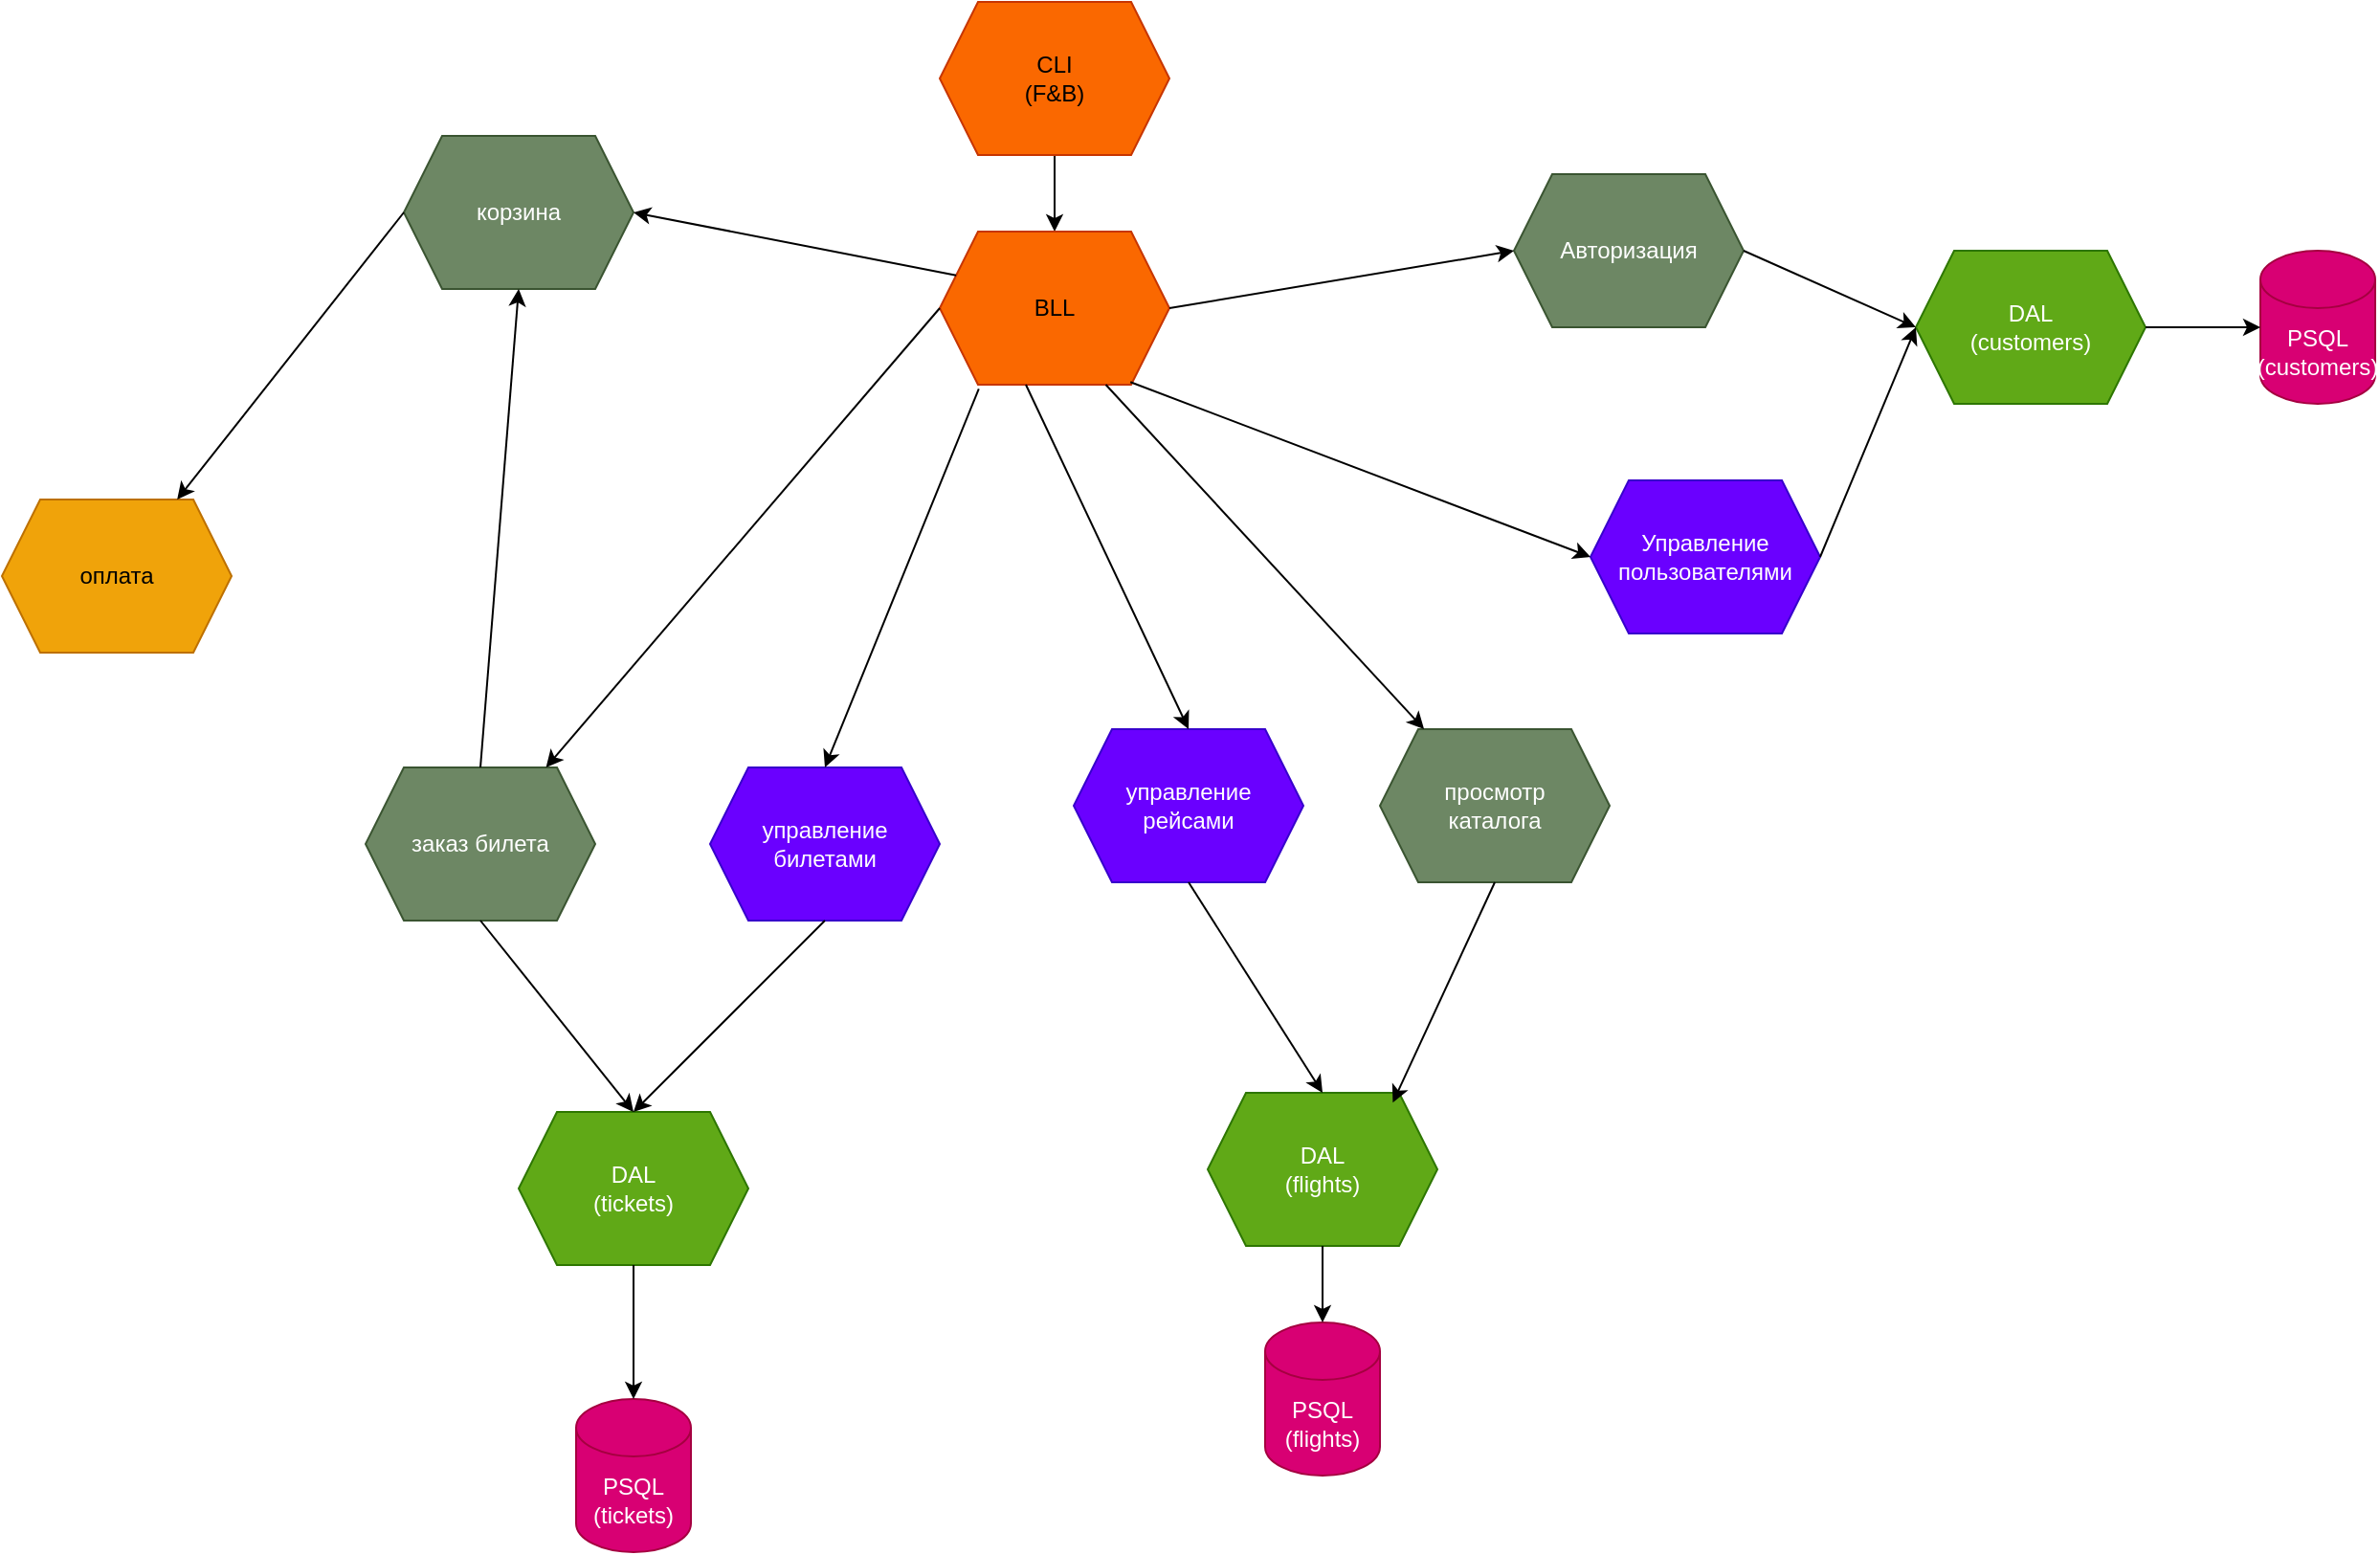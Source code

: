 <mxfile>
    <diagram name="Страница — 1" id="Ao2z26YKdt-CEyVPgPMB">
        <mxGraphModel dx="1520" dy="1136" grid="1" gridSize="10" guides="1" tooltips="1" connect="1" arrows="1" fold="1" page="1" pageScale="1" pageWidth="827" pageHeight="1169" math="0" shadow="0">
            <root>
                <mxCell id="0"/>
                <mxCell id="1" parent="0"/>
                <mxCell id="9SHoVQrZI-vfcVUKv0su-3" value="" style="edgeStyle=orthogonalEdgeStyle;rounded=0;orthogonalLoop=1;jettySize=auto;html=1;" parent="1" source="9SHoVQrZI-vfcVUKv0su-1" target="9SHoVQrZI-vfcVUKv0su-2" edge="1">
                    <mxGeometry relative="1" as="geometry"/>
                </mxCell>
                <mxCell id="9SHoVQrZI-vfcVUKv0su-1" value="CLI&lt;div&gt;(F&amp;amp;B)&lt;/div&gt;" style="shape=hexagon;perimeter=hexagonPerimeter2;whiteSpace=wrap;html=1;fixedSize=1;fillColor=#fa6800;fontColor=#000000;strokeColor=#C73500;" parent="1" vertex="1">
                    <mxGeometry x="540" y="200" width="120" height="80" as="geometry"/>
                </mxCell>
                <mxCell id="9SHoVQrZI-vfcVUKv0su-2" value="BLL" style="shape=hexagon;perimeter=hexagonPerimeter2;whiteSpace=wrap;html=1;fixedSize=1;fillColor=#fa6800;fontColor=#000000;strokeColor=#C73500;" parent="1" vertex="1">
                    <mxGeometry x="540" y="320" width="120" height="80" as="geometry"/>
                </mxCell>
                <mxCell id="9SHoVQrZI-vfcVUKv0su-4" value="Авторизация" style="shape=hexagon;perimeter=hexagonPerimeter2;whiteSpace=wrap;html=1;fixedSize=1;fillColor=#6d8764;fontColor=#ffffff;strokeColor=#3A5431;" parent="1" vertex="1">
                    <mxGeometry x="840" y="290" width="120" height="80" as="geometry"/>
                </mxCell>
                <mxCell id="9SHoVQrZI-vfcVUKv0su-6" value="DAL&lt;div&gt;(customers)&lt;/div&gt;" style="shape=hexagon;perimeter=hexagonPerimeter2;whiteSpace=wrap;html=1;fixedSize=1;fillColor=#60a917;fontColor=#ffffff;strokeColor=#2D7600;" parent="1" vertex="1">
                    <mxGeometry x="1050" y="330" width="120" height="80" as="geometry"/>
                </mxCell>
                <mxCell id="9SHoVQrZI-vfcVUKv0su-8" value="PSQL&lt;div&gt;(customers)&lt;/div&gt;" style="shape=cylinder3;whiteSpace=wrap;html=1;boundedLbl=1;backgroundOutline=1;size=15;fillColor=#d80073;fontColor=#ffffff;strokeColor=#A50040;" parent="1" vertex="1">
                    <mxGeometry x="1230" y="330" width="60" height="80" as="geometry"/>
                </mxCell>
                <mxCell id="9SHoVQrZI-vfcVUKv0su-10" value="" style="endArrow=classic;html=1;rounded=0;exitX=1;exitY=0.5;exitDx=0;exitDy=0;entryX=0;entryY=0.5;entryDx=0;entryDy=0;" parent="1" source="9SHoVQrZI-vfcVUKv0su-2" target="9SHoVQrZI-vfcVUKv0su-4" edge="1">
                    <mxGeometry width="50" height="50" relative="1" as="geometry">
                        <mxPoint x="660" y="480" as="sourcePoint"/>
                        <mxPoint x="710" y="430" as="targetPoint"/>
                    </mxGeometry>
                </mxCell>
                <mxCell id="9SHoVQrZI-vfcVUKv0su-11" value="" style="endArrow=classic;html=1;rounded=0;exitX=1;exitY=0.5;exitDx=0;exitDy=0;entryX=0;entryY=0.5;entryDx=0;entryDy=0;" parent="1" source="9SHoVQrZI-vfcVUKv0su-4" target="9SHoVQrZI-vfcVUKv0su-6" edge="1">
                    <mxGeometry width="50" height="50" relative="1" as="geometry">
                        <mxPoint x="660" y="480" as="sourcePoint"/>
                        <mxPoint x="710" y="430" as="targetPoint"/>
                    </mxGeometry>
                </mxCell>
                <mxCell id="9SHoVQrZI-vfcVUKv0su-12" value="" style="endArrow=classic;html=1;rounded=0;entryX=0;entryY=0.5;entryDx=0;entryDy=0;entryPerimeter=0;exitX=1;exitY=0.5;exitDx=0;exitDy=0;" parent="1" source="9SHoVQrZI-vfcVUKv0su-6" target="9SHoVQrZI-vfcVUKv0su-8" edge="1">
                    <mxGeometry width="50" height="50" relative="1" as="geometry">
                        <mxPoint x="1040" y="460" as="sourcePoint"/>
                        <mxPoint x="1090" y="410" as="targetPoint"/>
                    </mxGeometry>
                </mxCell>
                <mxCell id="9SHoVQrZI-vfcVUKv0su-13" value="оплата" style="shape=hexagon;perimeter=hexagonPerimeter2;whiteSpace=wrap;html=1;fixedSize=1;fillColor=#f0a30a;fontColor=#000000;strokeColor=#BD7000;" parent="1" vertex="1">
                    <mxGeometry x="50" y="460" width="120" height="80" as="geometry"/>
                </mxCell>
                <mxCell id="9SHoVQrZI-vfcVUKv0su-14" value="заказ билета" style="shape=hexagon;perimeter=hexagonPerimeter2;whiteSpace=wrap;html=1;fixedSize=1;fillColor=#6d8764;strokeColor=#3A5431;fontColor=#ffffff;" parent="1" vertex="1">
                    <mxGeometry x="240" y="600" width="120" height="80" as="geometry"/>
                </mxCell>
                <mxCell id="9SHoVQrZI-vfcVUKv0su-15" value="корзина" style="shape=hexagon;perimeter=hexagonPerimeter2;whiteSpace=wrap;html=1;fixedSize=1;fillColor=#6d8764;fontColor=#ffffff;strokeColor=#3A5431;" parent="1" vertex="1">
                    <mxGeometry x="260" y="270" width="120" height="80" as="geometry"/>
                </mxCell>
                <mxCell id="9SHoVQrZI-vfcVUKv0su-16" value="просмотр&lt;div&gt;каталога&lt;/div&gt;" style="shape=hexagon;perimeter=hexagonPerimeter2;whiteSpace=wrap;html=1;fixedSize=1;fillColor=#6d8764;fontColor=#ffffff;strokeColor=#3A5431;" parent="1" vertex="1">
                    <mxGeometry x="770" y="580" width="120" height="80" as="geometry"/>
                </mxCell>
                <mxCell id="9SHoVQrZI-vfcVUKv0su-17" value="Управление&lt;div&gt;пользователями&lt;/div&gt;" style="shape=hexagon;perimeter=hexagonPerimeter2;whiteSpace=wrap;html=1;fixedSize=1;fillColor=#6a00ff;fontColor=#ffffff;strokeColor=#3700CC;" parent="1" vertex="1">
                    <mxGeometry x="880" y="450" width="120" height="80" as="geometry"/>
                </mxCell>
                <mxCell id="9SHoVQrZI-vfcVUKv0su-18" value="управление&lt;div&gt;рейсами&lt;/div&gt;" style="shape=hexagon;perimeter=hexagonPerimeter2;whiteSpace=wrap;html=1;fixedSize=1;fillColor=#6a00ff;fontColor=#ffffff;strokeColor=#3700CC;" parent="1" vertex="1">
                    <mxGeometry x="610" y="580" width="120" height="80" as="geometry"/>
                </mxCell>
                <mxCell id="9SHoVQrZI-vfcVUKv0su-19" value="управление&lt;div&gt;билетами&lt;/div&gt;" style="shape=hexagon;perimeter=hexagonPerimeter2;whiteSpace=wrap;html=1;fixedSize=1;fillColor=#6a00ff;fontColor=#ffffff;strokeColor=#3700CC;" parent="1" vertex="1">
                    <mxGeometry x="420" y="600" width="120" height="80" as="geometry"/>
                </mxCell>
                <mxCell id="9SHoVQrZI-vfcVUKv0su-20" value="" style="endArrow=classic;html=1;rounded=0;entryX=0;entryY=0.5;entryDx=0;entryDy=0;exitX=1;exitY=0.5;exitDx=0;exitDy=0;" parent="1" source="9SHoVQrZI-vfcVUKv0su-17" target="9SHoVQrZI-vfcVUKv0su-6" edge="1">
                    <mxGeometry width="50" height="50" relative="1" as="geometry">
                        <mxPoint x="660" y="540" as="sourcePoint"/>
                        <mxPoint x="710" y="490" as="targetPoint"/>
                    </mxGeometry>
                </mxCell>
                <mxCell id="9SHoVQrZI-vfcVUKv0su-21" value="" style="endArrow=classic;html=1;rounded=0;entryX=0;entryY=0.5;entryDx=0;entryDy=0;exitX=0.83;exitY=0.983;exitDx=0;exitDy=0;exitPerimeter=0;" parent="1" source="9SHoVQrZI-vfcVUKv0su-2" target="9SHoVQrZI-vfcVUKv0su-17" edge="1">
                    <mxGeometry width="50" height="50" relative="1" as="geometry">
                        <mxPoint x="740" y="520" as="sourcePoint"/>
                        <mxPoint x="790" y="470" as="targetPoint"/>
                    </mxGeometry>
                </mxCell>
                <mxCell id="HxSwZKT3O60TEKE-XJKh-1" value="" style="endArrow=classic;html=1;rounded=0;exitX=0.723;exitY=1;exitDx=0;exitDy=0;exitPerimeter=0;" parent="1" source="9SHoVQrZI-vfcVUKv0su-2" target="9SHoVQrZI-vfcVUKv0su-16" edge="1">
                    <mxGeometry width="50" height="50" relative="1" as="geometry">
                        <mxPoint x="480" y="390" as="sourcePoint"/>
                        <mxPoint x="530" y="340" as="targetPoint"/>
                    </mxGeometry>
                </mxCell>
                <mxCell id="HxSwZKT3O60TEKE-XJKh-3" value="" style="endArrow=classic;html=1;rounded=0;exitX=0;exitY=0.5;exitDx=0;exitDy=0;" parent="1" source="9SHoVQrZI-vfcVUKv0su-2" target="9SHoVQrZI-vfcVUKv0su-14" edge="1">
                    <mxGeometry width="50" height="50" relative="1" as="geometry">
                        <mxPoint x="550" y="500" as="sourcePoint"/>
                        <mxPoint x="600" y="450" as="targetPoint"/>
                    </mxGeometry>
                </mxCell>
                <mxCell id="HxSwZKT3O60TEKE-XJKh-4" value="" style="endArrow=classic;html=1;rounded=0;exitX=0;exitY=0.25;exitDx=0;exitDy=0;entryX=1;entryY=0.5;entryDx=0;entryDy=0;" parent="1" source="9SHoVQrZI-vfcVUKv0su-2" target="9SHoVQrZI-vfcVUKv0su-15" edge="1">
                    <mxGeometry width="50" height="50" relative="1" as="geometry">
                        <mxPoint x="590" y="570" as="sourcePoint"/>
                        <mxPoint x="640" y="520" as="targetPoint"/>
                    </mxGeometry>
                </mxCell>
                <mxCell id="HxSwZKT3O60TEKE-XJKh-5" value="" style="endArrow=classic;html=1;rounded=0;exitX=0.17;exitY=1.027;exitDx=0;exitDy=0;entryX=0.5;entryY=0;entryDx=0;entryDy=0;exitPerimeter=0;" parent="1" source="9SHoVQrZI-vfcVUKv0su-2" target="9SHoVQrZI-vfcVUKv0su-19" edge="1">
                    <mxGeometry width="50" height="50" relative="1" as="geometry">
                        <mxPoint x="750" y="570" as="sourcePoint"/>
                        <mxPoint x="800" y="520" as="targetPoint"/>
                    </mxGeometry>
                </mxCell>
                <mxCell id="HxSwZKT3O60TEKE-XJKh-7" value="DAL&lt;div&gt;(flights&lt;span style=&quot;background-color: initial;&quot;&gt;)&lt;/span&gt;&lt;/div&gt;" style="shape=hexagon;perimeter=hexagonPerimeter2;whiteSpace=wrap;html=1;fixedSize=1;fillColor=#60a917;fontColor=#ffffff;strokeColor=#2D7600;" parent="1" vertex="1">
                    <mxGeometry x="680" y="770" width="120" height="80" as="geometry"/>
                </mxCell>
                <mxCell id="HxSwZKT3O60TEKE-XJKh-8" value="PSQL&lt;div&gt;(flights)&lt;/div&gt;" style="shape=cylinder3;whiteSpace=wrap;html=1;boundedLbl=1;backgroundOutline=1;size=15;fillColor=#d80073;fontColor=#ffffff;strokeColor=#A50040;" parent="1" vertex="1">
                    <mxGeometry x="710" y="890" width="60" height="80" as="geometry"/>
                </mxCell>
                <mxCell id="HxSwZKT3O60TEKE-XJKh-9" value="" style="endArrow=classic;html=1;rounded=0;entryX=0.5;entryY=0;entryDx=0;entryDy=0;entryPerimeter=0;exitX=0.5;exitY=1;exitDx=0;exitDy=0;" parent="1" source="HxSwZKT3O60TEKE-XJKh-7" target="HxSwZKT3O60TEKE-XJKh-8" edge="1">
                    <mxGeometry width="50" height="50" relative="1" as="geometry">
                        <mxPoint x="900" y="790" as="sourcePoint"/>
                        <mxPoint x="950" y="740" as="targetPoint"/>
                    </mxGeometry>
                </mxCell>
                <mxCell id="HxSwZKT3O60TEKE-XJKh-10" value="DAL&lt;div&gt;(tickets&lt;span style=&quot;background-color: initial;&quot;&gt;)&lt;/span&gt;&lt;/div&gt;" style="shape=hexagon;perimeter=hexagonPerimeter2;whiteSpace=wrap;html=1;fixedSize=1;fillColor=#60a917;fontColor=#ffffff;strokeColor=#2D7600;" parent="1" vertex="1">
                    <mxGeometry x="320" y="780" width="120" height="80" as="geometry"/>
                </mxCell>
                <mxCell id="HxSwZKT3O60TEKE-XJKh-11" value="PSQL&lt;div&gt;(tickets)&lt;/div&gt;" style="shape=cylinder3;whiteSpace=wrap;html=1;boundedLbl=1;backgroundOutline=1;size=15;fillColor=#d80073;fontColor=#ffffff;strokeColor=#A50040;" parent="1" vertex="1">
                    <mxGeometry x="350" y="930" width="60" height="80" as="geometry"/>
                </mxCell>
                <mxCell id="HxSwZKT3O60TEKE-XJKh-12" value="" style="endArrow=classic;html=1;rounded=0;entryX=0.5;entryY=0;entryDx=0;entryDy=0;entryPerimeter=0;exitX=0.5;exitY=1;exitDx=0;exitDy=0;" parent="1" source="HxSwZKT3O60TEKE-XJKh-10" target="HxSwZKT3O60TEKE-XJKh-11" edge="1">
                    <mxGeometry width="50" height="50" relative="1" as="geometry">
                        <mxPoint x="670" y="940" as="sourcePoint"/>
                        <mxPoint x="720" y="890" as="targetPoint"/>
                    </mxGeometry>
                </mxCell>
                <mxCell id="HxSwZKT3O60TEKE-XJKh-13" value="" style="endArrow=classic;html=1;rounded=0;entryX=0.5;entryY=0;entryDx=0;entryDy=0;exitX=0.5;exitY=1;exitDx=0;exitDy=0;" parent="1" source="9SHoVQrZI-vfcVUKv0su-18" target="HxSwZKT3O60TEKE-XJKh-7" edge="1">
                    <mxGeometry width="50" height="50" relative="1" as="geometry">
                        <mxPoint x="930" y="650" as="sourcePoint"/>
                        <mxPoint x="980" y="600" as="targetPoint"/>
                    </mxGeometry>
                </mxCell>
                <mxCell id="HxSwZKT3O60TEKE-XJKh-14" value="" style="endArrow=classic;html=1;rounded=0;exitX=0.5;exitY=1;exitDx=0;exitDy=0;entryX=0.806;entryY=0.064;entryDx=0;entryDy=0;entryPerimeter=0;" parent="1" source="9SHoVQrZI-vfcVUKv0su-16" target="HxSwZKT3O60TEKE-XJKh-7" edge="1">
                    <mxGeometry width="50" height="50" relative="1" as="geometry">
                        <mxPoint x="780" y="810" as="sourcePoint"/>
                        <mxPoint x="830" y="760" as="targetPoint"/>
                    </mxGeometry>
                </mxCell>
                <mxCell id="HxSwZKT3O60TEKE-XJKh-15" value="" style="endArrow=classic;html=1;rounded=0;entryX=0.5;entryY=0;entryDx=0;entryDy=0;exitX=0.5;exitY=1;exitDx=0;exitDy=0;" parent="1" source="9SHoVQrZI-vfcVUKv0su-19" target="HxSwZKT3O60TEKE-XJKh-10" edge="1">
                    <mxGeometry width="50" height="50" relative="1" as="geometry">
                        <mxPoint x="340" y="800" as="sourcePoint"/>
                        <mxPoint x="390" y="750" as="targetPoint"/>
                    </mxGeometry>
                </mxCell>
                <mxCell id="2" value="" style="endArrow=classic;html=1;exitX=0;exitY=0.5;exitDx=0;exitDy=0;" parent="1" source="9SHoVQrZI-vfcVUKv0su-15" target="9SHoVQrZI-vfcVUKv0su-13" edge="1">
                    <mxGeometry width="50" height="50" relative="1" as="geometry">
                        <mxPoint x="160" y="620" as="sourcePoint"/>
                        <mxPoint x="210" y="570" as="targetPoint"/>
                    </mxGeometry>
                </mxCell>
                <mxCell id="3" value="" style="endArrow=classic;html=1;exitX=0.375;exitY=1;exitDx=0;exitDy=0;entryX=0.5;entryY=0;entryDx=0;entryDy=0;" parent="1" source="9SHoVQrZI-vfcVUKv0su-2" target="9SHoVQrZI-vfcVUKv0su-18" edge="1">
                    <mxGeometry width="50" height="50" relative="1" as="geometry">
                        <mxPoint x="650" y="540" as="sourcePoint"/>
                        <mxPoint x="700" y="490" as="targetPoint"/>
                    </mxGeometry>
                </mxCell>
                <mxCell id="4" value="" style="endArrow=classic;html=1;entryX=0.5;entryY=1;entryDx=0;entryDy=0;exitX=0.5;exitY=0;exitDx=0;exitDy=0;" parent="1" source="9SHoVQrZI-vfcVUKv0su-14" target="9SHoVQrZI-vfcVUKv0su-15" edge="1">
                    <mxGeometry width="50" height="50" relative="1" as="geometry">
                        <mxPoint x="240" y="370" as="sourcePoint"/>
                        <mxPoint x="290" y="320" as="targetPoint"/>
                    </mxGeometry>
                </mxCell>
                <mxCell id="5" value="" style="endArrow=classic;html=1;exitX=0.5;exitY=1;exitDx=0;exitDy=0;entryX=0.5;entryY=0;entryDx=0;entryDy=0;" parent="1" source="9SHoVQrZI-vfcVUKv0su-14" target="HxSwZKT3O60TEKE-XJKh-10" edge="1">
                    <mxGeometry width="50" height="50" relative="1" as="geometry">
                        <mxPoint x="540" y="590" as="sourcePoint"/>
                        <mxPoint x="590" y="540" as="targetPoint"/>
                    </mxGeometry>
                </mxCell>
            </root>
        </mxGraphModel>
    </diagram>
</mxfile>